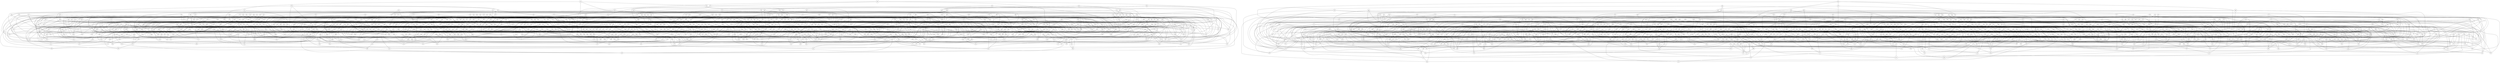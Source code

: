 graph {
    node [shape=circle];
    bxf -- {kzv tfz};
    pjp -- {lhx qmr bnb rhv kfj};
    kqk -- {gjl rpz};
    gpp -- {qfl xlv gtl kvz hbf};
    mfg -- {cqm mkr rkb};
    fkl -- {tpq ckj pss cdb};
    kzv -- {qns};
    dfd -- {lfl gdb};
    rhn -- {blk xkn kbp};
    gkz -- {lxk kns};
    czb -- {ddl};
    gxp -- {gmj zjb nsk rlg};
    tqc -- {kth kjg};
    hgg -- {kmc lld xtf};
    xdg -- {hvr vpv mdm spc};
    lrr -- {phm gdb};
    xrk -- {vxt xft sdj sxr};
    mdb -- {nxq};
    ghl -- {bfz ssn fdg};
    cnp -- {ktk pzv trt zdk};
    xvq -- {pqv rqg spn};
    mmk -- {gtf pdg};
    nvx -- {jbc};
    bjn -- {rbh};
    ksh -- {bld shz fnd};
    slq -- {xnd hkk sqh hch rls};
    hnk -- {hsl vbf jdn hhv};
    zfc -- {ktk hfk};
    kmc -- {bjn djs};
    djs -- {vbq};
    hvv -- {txb};
    nmz -- {dgr sdj};
    lll -- {bzx};
    msd -- {zhh rrn};
    dhv -- {kbk dxl vch xkq};
    pgn -- {mmg rnb};
    lqh -- {srm tml bjd};
    xpq -- {phn pzv};
    pgd -- {dft lzl gfq hdb pvk};
    crv -- {vrz hmf scj znq};
    nhf -- {xzp cbx pjg};
    dft -- {tph};
    jqn -- {vmz ttx cnr hxt};
    pxr -- {jgt zjb bsz zjm zgt};
    szp -- {vdl kbp};
    hqv -- {stm jgp trc};
    zjg -- {mnc zqt bmj drt};
    ngq -- {bzx cbx};
    cgp -- {khz};
    jdh -- {bzj dfn};
    scn -- {tmg kjk gvm xht};
    qdj -- {vdb lgv czz tcj hll};
    nsk -- {jkx zpl};
    zzt -- {hrc pxk bcb csl};
    msr -- {tmc};
    thc -- {qcl qfl txj};
    qpp -- {dht xkx vgh};
    qcm -- {lbm kql};
    nxl -- {hgg spc bjk};
    xnt -- {pkx gcd dlq qvg};
    ssp -- {fdl lvh kdp};
    rhv -- {gpb rql};
    hfn -- {jkx hrr};
    gtb -- {tzn pnb cck};
    mnb -- {nlv lrd pqv hzx};
    frj -- {szv qkt ngg rsn};
    dbn -- {ntb tnf};
    ssv -- {knt str lgn};
    tlx -- {thj xcm};
    kxv -- {bmg gch pgx};
    zgk -- {tzz tth dvh lcv};
    khf -- {kbk dpg skz};
    dbz -- {jdn};
    bzp -- {jhn zsr};
    cnj -- {nsg bjf lvh lbl};
    vgh -- {shp ssm cfj};
    xdm -- {rdx};
    gvs -- {bmh sms tfz};
    fsl -- {vzb fjz dbh stb};
    khg -- {qns gfq};
    qfg -- {mxf bxf gdc};
    ccf -- {smg bgh hrb krd};
    bgf -- {qhj bmz jbx zrx xpm};
    djr -- {qnd};
    khr -- {nvb hcm};
    xbr -- {ftb};
    pqj -- {zfl};
    lxk -- {nxq vdl};
    jfd -- {hrr gql};
    bjd -- {slp mpg rzx};
    txr -- {sfd};
    jzn -- {bjf znm khs qhz};
    mdg -- {qcm nxn bbk gnc};
    xfv -- {sfq fnd};
    zrp -- {pgx tgh};
    zmm -- {jsx kzp jxz csb gfb};
    jkp -- {dgr drx vdh hxs};
    chf -- {jcv dgb tlx};
    nqv -- {tml hrr shc kpn};
    qkp -- {dvd djr ggz kns bmm};
    zsj -- {mjd bkr jvd};
    sdk -- {nkk fnh hvv};
    rcl -- {pqj mvt skz};
    jkd -- {jhs bck xvf hdg};
    qbr -- {kjg};
    ltq -- {kms msj sqs hvb jqs};
    hpb -- {mmb};
    tmg -- {hzp cvv kcp};
    szh -- {txr qnv szq};
    srm -- {pms zpl};
    zqt -- {ddl};
    mhm -- {phn};
    nlv -- {mhd gfp};
    ppj -- {vqj fcf};
    fbc -- {vxz cjf xbr};
    kkh -- {cmz zmz rmc fjh jfq};
    qnc -- {ksl mdm bgf gml xxh};
    gfl -- {pvv djx msx bgc tsd};
    jch -- {sgx lzl xqx};
    dvp -- {xkx cfb glj qdr};
    ckf -- {mjc crd rql vpz};
    hsg -- {nbr hbr mbs};
    sqr -- {gjg kgb pcs jns mmk};
    nxm -- {cgl lxh};
    hng -- {sxr cfd hlz};
    pdj -- {phk rsz slr vgr};
    lmj -- {nvc bkh};
    bdl -- {xtl};
    fnk -- {vtn qnv frs cxt};
    jgb -- {cxs khg};
    nhg -- {qjf mqv};
    qcs -- {kbg xvd kjk ghm};
    mbd -- {zhs rjh xkr sxb jgc};
    bnf -- {fdl};
    tsf -- {qjj dcs jxl};
    lln -- {kvr dqk mjs};
    hcm -- {bdl};
    lhd -- {fjm kbp};
    xzq -- {vvx djs cph kdp};
    ffb -- {rcm vch};
    hhc -- {mjd hsh nsg};
    hbt -- {szv crf vgr cvt};
    vpd -- {rmf klj nxq lld};
    zfr -- {bmg rrs};
    zpt -- {hnf gxc bdp clq};
    jcn -- {scj lcf mvf zgh zql};
    ptt -- {mnx gfq};
    bkz -- {kcr hrn qsz zjp};
    bpm -- {kfm zml ztf bzj};
    rmr -- {hmq khm ntq};
    xqz -- {bfz};
    szd -- {pgm fcf nht ptt gtc};
    lvh -- {hct};
    fkr -- {gtb xft gvf};
    qff -- {fdr ftq};
    qzs -- {qdr};
    zlk -- {hdb khg mfg lqs lns};
    szn -- {ngq lck qmg};
    ndn -- {gbh vlq hch dht qcl vzk kgl};
    mpk -- {hrj};
    nbq -- {nbz};
    jjx -- {zxb};
    nrz -- {zpl mtq ccv nns};
    sdl -- {pcm xbf hxz};
    kgb -- {rtd};
    jpq -- {xvm};
    thq -- {jgd tvh ndp};
    cxf -- {zfr ggp};
    kms -- {kvz};
    bdp -- {jgp};
    lpt -- {bjd cvs rhn};
    tdf -- {gql jfd zhs xxh};
    jdx -- {dvd bmn nqd};
    bcp -- {kvq zvh qds qqp};
    sck -- {djx knh rqg dqk bfg};
    vhs -- {vct cvh};
    tks -- {sfd};
    pmd -- {thj qgk rqj tzm};
    zss -- {zjf sqh zdb};
    mhh -- {qfh znq};
    smf -- {bgl ckj ctq kcq};
    fsd -- {dbh blv rrn jqk};
    fgz -- {vxz};
    cng -- {lhd hgx xtv};
    cfz -- {tmc hlk};
    ndb -- {gqb dbn sdl psz};
    nns -- {zfg shf nmr};
    vgs -- {xss jpq cfl flk};
    qdz -- {hcp rzc rlr tmj};
    vrm -- {tht};
    lgj -- {nlb};
    qsn -- {lln brs zfc gfk};
    flk -- {zql};
    qbz -- {lhd cff qdc};
    tls -- {qtv};
    fqj -- {mlx svm psp bdf sjs};
    pss -- {cfb cfl lcm};
    xjt -- {vlq kkx};
    ddq -- {ctq qlv fxj mmc jtn};
    mtn -- {tgh mmb};
    gzs -- {zfg};
    ntz -- {bdf lcl fjm qkm};
    fdf -- {zkx vpv csk pxk};
    kgs -- {psh mpk phq bdl};
    hjh -- {ffd gbr pxz sfx};
    spn -- {knh ngm};
    ljl -- {rtp mnz};
    fqp -- {jxc};
    nvm -- {kbp mtq zzn jgt};
    mgp -- {zff ggz zmt hcf sqn znx};
    dgr -- {lck tsv};
    xjz -- {dft zdh cnt};
    lbs -- {cfz gdr};
    xvm -- {ctq jhh};
    srg -- {gfg ngm};
    qrt -- {nts pbg zgt czb};
    tjq -- {ggl fxd cvm};
    rlx -- {gbm brh qmn lxt};
    sss -- {lkr sjl};
    bxm -- {lcv tjr qtx};
    ghm -- {tsd sfq};
    crk -- {hzd xsj qcl};
    bzf -- {krp kns fpz};
    ddr -- {ztg zhg};
    szv -- {mpd szq};
    bld -- {czh msr};
    pxg -- {hfn rmr xfn khz};
    ntq -- {hcm vhf};
    pzl -- {llm nvl mvm rnb};
    hvr -- {thg psp gkx nxf};
    vsp -- {zbg shz znq mrf};
    hbf -- {gmp phm};
    dcq -- {pqg sgh pdf zrr fpt};
    nzz -- {mqr dqp mnz zrc};
    vgp -- {tbd chf xcs ssv};
    tbm -- {knh};
    vxs -- {qdr klh hch};
    jmg -- {clq tph lrr};
    nlf -- {vnq};
    hdb -- {hlv vbh};
    cvt -- {qzv cfj};
    ffg -- {jqq cfz czh bqd};
    hxg -- {dvm cck fgs hlp qjk};
    tph -- {glj};
    ndp -- {ddl lcl txt hqf};
    nbh -- {xzf qhp lnb};
    jhs -- {vdz};
    mxn -- {xtl flf zfq};
    dnf -- {rrs zff mjj};
    znq -- {ffd};
    znm -- {kxv kmj};
    jtd -- {trc htf hxt jgb};
    xds -- {prc vlb fxj};
    zvh -- {vcf};
    kgj -- {xvp mmz flx};
    gml -- {hrj};
    pcq -- {hvb crs};
    cjv -- {rbh};
    cxs -- {msj klk};
    tkc -- {rml bmz fxd};
    rds -- {srm fpq qbr dhd};
    mhz -- {nhg xkn xmb cfd};
    psl -- {lbl ljl qbz fkt};
    zvs -- {qmg lmr nvb};
    kkk -- {qls gkb cff};
    kcp -- {kbg};
    txn -- {mnc szp mqv qnm};
    fbp -- {sqz};
    cgb -- {qgk};
    djx -- {cqm nbz};
    dqm -- {cfd gmz qkp mzd};
    mcd -- {dfd nbh vcp zkk};
    gdc -- {qhm lnb gfp};
    lft -- {dvd lgv jkx gxk zfg};
    zsd -- {shq fgs hcf cjf xzp};
    dqp -- {nxq};
    pmm -- {gbh xqr gsd jgv};
    gqb -- {fvz blk pgc};
    thj -- {msj};
    gvm -- {txj mhd};
    gzn -- {mtn};
    dcn -- {ztg qll};
    hzz -- {kvr srh hjb nbr};
    zml -- {mmm skz ngg zfl};
    pqg -- {fvg kns};
    fmr -- {zfn ctq sxl};
    bgc -- {spj svq kgv};
    vdz -- {bjd};
    jsl -- {hhv cgb ngm pvv};
    gkx -- {bsz};
    psz -- {gql bhs bdl};
    rpv -- {tsv pgc};
    djf -- {kqk fvz mhr khr};
    xbq -- {cvn dfn mmk gxr};
    nxn -- {gdr gjp rvh};
    xnh -- {fdg hlk ssm};
    sqn -- {frx lnh};
    ztg -- {sjs};
    lnt -- {vbh gnc gxx tlx};
    mrh -- {cpt bbk vvh};
    dbm -- {qpv pxk kqk};
    qxf -- {zlp gpr tzz qjc pvm};
    sfx -- {vrz gtf};
    rms -- {qqp gcd zfq};
    jsx -- {csm pqj};
    djg -- {rbh dkm};
    bjh -- {lqh tqc tqf tml vng};
    mzd -- {vdh nqd dvh};
    qkg -- {spc gkm};
    ntj -- {shz};
    gxx -- {ntj};
    nvn -- {kcq rcp str spn};
    nxh -- {dgs mdm fml lhp xlp};
    jcd -- {pmr ckj hbf pqv};
    tnj -- {xvs sxc pkx tsv};
    fmv -- {klk ntj mkr};
    kgl -- {cfj pnm ncj};
    kjt -- {gcd bck ljl};
    zhk -- {fjz};
    vcd -- {ddr lhc vxt hdz txt hhc tkf};
    kck -- {pcc dxp hzx mhm};
    dpg -- {rcs};
    trm -- {tqc mqr qkg lbl};
    zrs -- {rnf kpd kpr};
    bpr -- {cjg crq bld};
    vqj -- {bmh};
    xbs -- {gkz};
    brh -- {nts};
    zrc -- {hng vjk};
    rrn -- {dvd hxs};
    snx -- {rqj sgx sjl zmf};
    mqv -- {zln};
    frn -- {zfr kpn tzn sdv xpv xsc};
    zjm -- {xxh qjk gnf};
    gsk -- {rlg};
    jkr -- {ngd mmc nxm jcv chc znq zbq mvf msq};
    jbn -- {thj dtd xkx};
    mbk -- {cmg zmt mpk glg rsv};
    hdg -- {ptq rzj mxt llv};
    vrz -- {xqz};
    hrb -- {fzl qch ghj};
    jjc -- {bql xkv tbj};
    sct -- {qns lfb ktk kld};
    qsm -- {cjf xlp zjb bxm rtv};
    qtx -- {qvg};
    rss -- {pkv};
    fjm -- {hct};
    gkb -- {bhs xpt slp};
    qsz -- {srg jck xbq gfq};
    mpg -- {qkm};
    kfm -- {xqx qxg};
    zgh -- {sqz gks};
    csk -- {zrr brm pnb};
    ghh -- {dzd sck jks ghl};
    cqr -- {fpz sxr gcd};
    cgd -- {vdh tjr brh};
    mmc -- {fcb pfc};
    jzj -- {kkx rdx bbk};
    cnx -- {pgl kkt hxs dkm};
    gnc -- {hkk hxq};
    ksp -- {xfb};
    pxk -- {blk jhf hsh ztg lvc};
    vhk -- {nnl svq nln gvm};
    hzr -- {xbr khz};
    crf -- {qgk drk};
    drt -- {vng gkm kzz czz ggz};
    srh -- {pcq};
    hmq -- {ckn rlg};
    qsh -- {vdz cmz cht};
    krp -- {nmp gnf};
    qjk -- {nnc};
    pvf -- {svt lnk mln hxb};
    smp -- {mjc ccv qxk jbx dbn};
    xlj -- {cgp fpj kkk};
    kmr -- {pjg srm};
    kfq -- {xsc};
    vhr -- {xvd szq trt vdk};
    qsj -- {sfx gxr hzd};
    cdv -- {djn hqv ctq rpp};
    jjt -- {rqj vlq gvs kqd};
    fdd -- {mjc qlh nxf};
    bqr -- {tjr kth};
    cnt -- {vqj qhp lrd llm};
    qhj -- {svm qnd};
    mjd -- {cvs sqn};
    hfv -- {bzf bxk};
    fdr -- {jxc};
    lhc -- {djg rhv nbk csl};
    mpd -- {qnv mhm jtm};
    rqj -- {sjl hch};
    bgg -- {xcm nzg gxx gfk bjt};
    mtx -- {fnj nns jfm lgv};
    fck -- {hsg vlt zkk};
    mgm -- {hfk dzd xzr};
    rnf -- {lkr ghg};
    rvg -- {gcd dvh dcn fvg rpv};
    mhf -- {rld cvn hxb};
    zff -- {hzj};
    vdk -- {vpp};
    hlv -- {dmm qzv mbs sfl};
    xrm -- {rzx};
    jhr -- {flk tsf tmc xrt};
    lfl -- {glj hzx tkl};
    vrk -- {xkn tcs};
    dgg -- {xbs gbm xgg thq};
    szj -- {cck qvg qxk txb czb};
    klh -- {ztq qlv qqj};
    tpm -- {nxv xmb kzz cmj};
    lnh -- {hxz};
    ccv -- {zln lcv srr};
    ppf -- {kfq ftb qbf xbf};
    xvs -- {pjx};
    fnj -- {zqt xmb hcf};
    sxb -- {txb vdz};
    vvj -- {mlh xvq zjp mrd};
    grq -- {lbl brm tml};
    hcs -- {sqh qgh zqv};
    fvt -- {ffb lln jpq cxt};
    thg -- {spk sgf zcb vvx jgc};
    crz -- {qjk jfm nlf cgd};
    xrf -- {zgk kkt jzn};
    trn -- {tjr rms dgc};
    nbr -- {csp xjt gdb};
    zmf -- {tcx};
    nkk -- {lkt};
    lgn -- {mcf msr mlh};
    tzm -- {szq zsr};
    mtp -- {zgt lpt glg zrp qxk};
    sdj -- {bsz gpb};
    rtd -- {srh jxl};
    jns -- {gfp kbk gcz};
    bvv -- {tmj xjt lzl pcc};
    psv -- {qrm pms lnl xtl};
    blt -- {htr mln fvq};
    mmb -- {slp glg qqx};
    jhq -- {fdr hzx dfd xkq};
    qhp -- {phn qpz xss};
    bvm -- {hxz bzx mqr nlf};
    zsr -- {tsd kfg};
    mjs -- {zjf};
    srq -- {dnp ksh kvz};
    pdg -- {bbk tks};
    bfr -- {bjf xpt lck xkv};
    bjf -- {gjl};
    hrc -- {tmq xfb};
    pfc -- {qzv bfz slr};
    bqv -- {nvt gdr};
    lmv -- {mpq fcb gmp};
    lhm -- {sqn hfn zsh sfp};
    ckn -- {nvb sgm};
    spk -- {mjc};
    jks -- {lfb};
    qxq -- {jtz vrp zdk tzf};
    tcj -- {pcm gch};
    nvl -- {dfn nvt mtb};
    jqq -- {llm lsm vbf};
    vbq -- {hsh fkt hdz};
    vmz -- {kpr gtf};
    tsd -- {zql cpt};
    gxr -- {dqk};
    fvq -- {dnp xqn};
    dlq -- {jjm gbm mjc pbd};
    jgd -- {spc lll lhc};
    jjm -- {zcg};
    bvp -- {lqh xzp tht gmz};
    pld -- {bsb qlh vfr smx};
    xfn -- {bck};
    kvd -- {rmg dsf qnv lmc lbr};
    sfl -- {dnp};
    msf -- {bgm dxl xgv};
    dgs -- {xxh vxt};
    qjj -- {bmh};
    rtv -- {bck qbr zfg gml};
    jvd -- {rml};
    xvj -- {hzd knd tcp bxv};
    bmm -- {gzs nmz gsk};
    lkt -- {fml};
    fxp -- {gtb mmz zsd tkf};
    bjk -- {gjl fvx sts dhn};
    dsf -- {vcp};
    zzk -- {dtc nlv};
    vqq -- {sjm mpk vdh};
    xkh -- {bzp qzs tfx};
    csp -- {dbf zxq cqm trt};
    pfj -- {trn lxt stc qmg};
    vsm -- {kct knh mjs kzv};
    ggx -- {jbc};
    xpt -- {fxd tgh};
    zxn -- {ghs lqf djs};
    mtq -- {hnr mdb nrg zkx};
    zlp -- {hxs zfq pjx};
    xft -- {vdl};
    bpf -- {mgd xzr lgj rsz sqh};
    tqf -- {mgt sjs};
    mtb -- {shz};
    zcb -- {crd};
    lhp -- {trx fqz rjh};
    lpp -- {pbg zxj zfq txt};
    ksl -- {vqq nbk};
    nqd -- {gql};
    qtv -- {dbz skz};
    bck -- {hpv};
    gch -- {jvd};
    fvx -- {fjz bmg xrm};
    hmf -- {klk bxv};
    pbg -- {pdf nrg};
    mhc -- {hsl jdh gpc xvd};
    xtn -- {tjx mrd hkk szc};
    nmr -- {vbn};
    fcl -- {fnh hlz djf hcm sgh};
    kgt -- {pzv};
    pmc -- {nvc pkd rpv bql fqz};
    qdc -- {jgc hpb kfq hzq cph};
    srl -- {bmn czb};
    bmz -- {zrp};
    tvh -- {qbr};
    cff -- {zth mqr};
    clq -- {ngd sfq bbk xkq};
    ctz -- {vpz gnz tnh};
    sts -- {qjf xpm khr};
    hsc -- {hxb dqf lqs vch};
    bgm -- {pqv kfb};
    gbf -- {nmp tkc};
    lnl -- {zpl rtp mjj hlz};
    dxj -- {hrn pzv};
    kqd -- {cfz lfl};
    kpd -- {rrg mmq};
    jtz -- {crs njt rsn};
    qrb -- {bxf mrh lrd qns};
    hqk -- {vrm lxg hvh lck};
    cfc -- {lmr zhs qls nmr};
    gfb -- {zxb};
    mvf -- {pzv dzv};
    mvt -- {dbz mnx vkx hrn};
    xss -- {gdb csm};
    xcm -- {gpc};
    jln -- {bdf qtx ttd nvc};
    gsp -- {bck lxk hlz mnz};
    cvs -- {xvp};
    ncd -- {xbj jdn};
    clm -- {hgx qjf kqr nzz};
    tth -- {tgp hfv srl qvr bgt};
    rrc -- {hdz zsj vng kns};
    dfm -- {bkh zgm xvp};
    rtp -- {gkx};
    hlp -- {bmg qrm zsj};
    pms -- {blk};
    lkr -- {gjg};
    nht -- {gtc};
    tvf -- {cfj hpj vlt msj};
    rpp -- {cvc};
    cmg -- {mqs nts snc xlj jgt};
    pkv -- {hfk};
    tjz -- {khs hlp cmj znm};
    jbh -- {sfl zhv rcm};
    qms -- {zfm zzk gtl xdm lnk};
    srr -- {ghs rmf};
    kjd -- {dqk djq};
    tbd -- {xlv vqh kms};
    zjb -- {nvc};
    jvr -- {vqh ksf dsq};
    rcr -- {xkh xnd};
    kcc -- {dnv jsx pgn};
    xzr -- {gsd tks};
    gfr -- {tbj qnd hqf hfv zgm};
    tbl -- {lpq czn mns vhs};
    kql -- {lkr sfq vmn};
    mcq -- {jgt ddr zvh cmz};
    bdj -- {dfd gfb jsm};
    rqh -- {pbj kct};
    mml -- {tls mvm cxs fdg};
    jcv -- {dgb bdp};
    dqf -- {tff fzl};
    csq -- {fpz vbn gcd mdb};
    fqz -- {vzb nnc};
    txh -- {dbh xtv};
    tlj -- {cxf rxt};
    tzn -- {mpg};
    vng -- {pkd};
    jfq -- {mlx gkb tqf kqq zcg};
    vpv -- {mjc};
    rdg -- {zgm bkr brm jcj};
    gjr -- {hvr fkt jjc bcb hnr};
    dgp -- {fkt txh qmn};
    cmj -- {kmr qpl};
    pdb -- {vmd prv hnr};
    frf -- {xmp};
    lnz -- {zhk};
    cjm -- {ksl ckn ngq pfj};
    fdl -- {zjb};
    tcp -- {lbs vmz cjg};
    rrx -- {zxq jdv tgn};
    gsl -- {xvp cbx czn lgt};
    stc -- {tcs plb lnz};
    dbh -- {sjm};
    mdk -- {pvv};
    xsc -- {gvn};
    rrg -- {gxc rkg};
    mmf -- {dgc rlg svm ssp};
    blr -- {phk bfg fbp jtm};
    jtr -- {vjb nbr pvk pzv hjb};
    fch -- {pjg ndb gkz cfd};
    mnc -- {nvb};
    sfj -- {vct vdb bqr txt};
    dsq -- {jhh};
    dvb -- {gpb cht pvm jbx};
    rcx -- {xzr xjd tbd gbh xbt};
    cdf -- {trn xzp drt brm};
    xfb -- {fxd qjf};
    kdp -- {mpg qfs};
    hhv -- {csm jxl};
    vgr -- {zxl cvv};
    vpp -- {flk};
    qrx -- {ctq kfg hxb};
    nxv -- {vnq bnb lsc};
    rsn -- {cvv jdh};
    mlx -- {tgp};
    xjc -- {rpz cbx xsc hcf};
    mgc -- {bgm lmv shz};
    hzd -- {fps};
    kdc -- {vrz nmm mhh};
    crd -- {vnq spk};
    nlc -- {fcb cvc gbr pxz thj};
    llv -- {khm qxk qlh};
    shl -- {trc vjq gfp ffd};
    cxt -- {tcp};
    ths -- {slr ssn crs mtb};
    kld -- {qch qnv};
    kdj -- {msr zrs rrx ttx};
    ngm -- {zql};
    xpv -- {xmb dvm};
    vjb -- {cgl jsl jck pqj};
    hsh -- {gzs};
    sdv -- {gdd bmn zmt gsk};
    fnx -- {szx qpz crq jks};
    xcs -- {kjk rmg xbj};
    vhf -- {rzx};
    bdd -- {rkb};
    str -- {xfv};
    kbf -- {zth gpb vrm};
    nth -- {rxt cph cjv brh xkn};
    jqk -- {djr rtp sgm};
    qnh -- {csm rpp pcc sdf xbj kct hcp};
    mdm -- {nrg};
    hbp -- {zfl qdr};
    mtv -- {hcm tvh khz zjm};
    fpj -- {kjg gtb lqf};
    ncj -- {crq tmj hrn mmg};
    mrf -- {gfb lfl svs};
    kvr -- {bfg jss};
    rzc -- {fdg ghj};
    ttx -- {fbp ftq};
    tdr -- {zvs plb shx gjl ctz};
    vzh -- {tsv ggl pqg bnf};
    jkh -- {ksf phn zdh};
    pzr -- {qsn xsr klk xgv dsx};
    jgm -- {tnf cng jkx tsv};
    bgv -- {tsb zkx nqd qqx};
    rnd -- {chc lrh tzf ggf llm};
    zzn -- {dgc sxb jkx};
    kgv -- {lrr mhm qcm};
    hfb -- {rnb nvx};
    sfp -- {fgs ntq qbf lnz jjm};
    xsr -- {sss kqd msx hkk bzj};
    rlj -- {kgt gfg vdk};
    fjz -- {nlf};
    pdf -- {vmd};
    btx -- {kvq klj rzj bgt};
    rrq -- {bzj dsq dsf};
    nzp -- {lbm sms kkx};
    ckh -- {gsk xlp kmc gbf dhn};
    rcm -- {zql kgt bxv};
    hzq -- {djr};
    zvb -- {mkn bcb tlj ddl};
    kzt -- {czb drt tcs rrc};
    zxq -- {ghk};
    kvq -- {vmd};
    lbr -- {ppj jrk jtk};
    hjb -- {ksf qpz};
    frs -- {ndl ppj zdh cgb dsx};
    lcm -- {kjd dft};
    gbh -- {jgb};
    bkh -- {qjc pbd};
    nmm -- {brs nvx qch};
    bmh -- {xsj};
    rmc -- {pgx ksp vpz};
    ksr -- {cph dvm nxf bnf};
    mjj -- {gnz zjb};
    jfb -- {qhj gsk rmf};
    jxz -- {dxp};
    bzg -- {jbh gvm xgv jtm};
    glp -- {nbz kcq};
    qjc -- {vnq vhf qqp};
    jft -- {mqs xmp fdl};
    ftq -- {jdn};
    bxv -- {gxc lfb};
    bzm -- {xdd gjp hvb gvs};
    glv -- {kvq hpv gdd fbc};
    cnr -- {jjx qch ggx cfb fvq xmr};
    scj -- {vpp skz};
    rtk -- {vcp mfg xmr rsn};
    vnq -- {lgr};
    dfn -- {dzv sfd};
    hxq -- {vzk dxj spn kpr};
    mln -- {ddb};
    rqg -- {rcs};
    lxt -- {kfj bmz};
    ghr -- {gzn gnz zcb vsj};
    sbp -- {xds mml phn dxp};
    sgh -- {hrj jln};
    pnb -- {gdd};
    gph -- {tsb gtb snc nlf};
    xhp -- {dmm zfm llr hfk};
    qhz -- {qlh kqz zpl};
    sgf -- {xbs jcj hzq qbf};
    njt -- {gfg pjn};
    xzf -- {hsl zjp djq};
    zth -- {zhk};
    bcb -- {czb};
    gvf -- {ntb};
    zhs -- {rmf};
    dhn -- {lnh sjm sqv};
    vfk -- {mkr bqd};
    xzs -- {kld zmm zgh};
    svq -- {mkr};
    trt -- {sqx};
    qhl -- {bgd kft zqv rcp zxq};
    bjt -- {sfq vfk nxn qfg pgn};
    fcr -- {gtc kpr bgm szd};
    lqf -- {lhx};
    kft -- {xnd};
    knt -- {jgp sqz};
    vxz -- {rsv};
    vtn -- {rrq trc bdp dcs jcs};
    rxn -- {jln xkr pgx};
    tmf -- {ksf nmb hkv rdx};
    sms -- {gdb vbf};
    tsc -- {nbq zmm kcc dqk ljm};
    nnc -- {shf blg psp};
    blg -- {lmr rxt qls};
    xqn -- {fbp mmm};
    bzx -- {dvh};
    spj -- {ghj hxb njr};
    ljm -- {xdm rmg jhr};
    ggp -- {hxz prv};
    szl -- {qtv mrh xsj dsx nnj mhh};
    ggf -- {kdl svq gdc hcs sjl zxb};
    glt -- {mhd};
    bbf -- {qpz tkl rpp ggb kft};
    ncv -- {tvh gmj xpm kfj};
    bsm -- {qnd kqz bdf};
    kcz -- {bdp vrp qgk klh};
    gzz -- {jtn tpq txj mtb};
    tft -- {xkr bsz cbx kth};
    mff -- {dnf xcf gnr kvq tcj msd};
    qds -- {pkd fdd sdj ngq};
    fll -- {nfb lnb xnd rdc};
    hnf -- {kqg scj};
    xhz -- {svm jfm fnh zmt};
    mmm -- {cfj lkr};
    mmq -- {crs jdv};
    hcp -- {mvf};
    mbs -- {hfh bqd qgh jjx};
    mns -- {hzj qrf};
    xxq -- {lpd vdz ggl zsg dqp};
    gdk -- {cgl pcs qrx mrd};
    spc -- {bql tfn hvv};
    dnv -- {zbg rqh jsg};
    msq -- {vbg zfc htr};
    dbf -- {rqh kvr ghk};
    xkv -- {gvf};
    ghs -- {tbr ksp vdl xlp};
    vxq -- {zxq cvn hrb gpp};
    lcf -- {bqv hpj smg};
    dvv -- {kcp kqg tgn xbt};
    xgg -- {lhx mdb};
    lcl -- {hxs tht};
    rbs -- {srq vmn tfz jpq tpq tfx};
    tff -- {gtf ngd kfg mln};
    qks -- {zhg gkx tkc vcf};
    bfg -- {vbg};
    cvh -- {xkv};
    pqq -- {llr gtl};
    hhh -- {lvh tcs djg khk};
    tmx -- {sqx tpq tkl};
    chx -- {csk gzn mcq tqf};
    jpl -- {fml jft smx qvr};
    fbx -- {rrc mdb xrm hgx};
    dgm -- {qzv ncd};
    gnr -- {rzj};
    vdg -- {cvt blt mlp prc};
    psp -- {bnb};
    pgk -- {nsg};
    nss -- {hxt tcx fmz ssn};
    lld -- {kjg};
    vdb -- {vrk czb};
    zxj -- {jhs dvm};
    knd -- {kct qpz};
    pmt -- {lbs fps pcq dzd};
    dhd -- {sgm psz kqr};
    tht -- {xzp};
    qxk -- {pgk sxc};
    rmf -- {zmz};
    qls -- {zhh};
    ttj -- {tgh jdx bqr gzn};
    stb -- {lmj qmn zff cxf};
    dxb -- {nfb jbn cfj str};
    pkb -- {bql xbf jcj};
    dck -- {zxb mjs mvm};
    kqq -- {nsk jpl};
    kkx -- {glt};
    psh -- {cfd};
    vfr -- {nhf ttd qfs};
    mlp -- {mhd xrt sfl};
    qmn -- {xvs};
    tcx -- {jth};
    bms -- {sgx ghg nfb pjn};
    lrh -- {zxb jxl glp};
    jsg -- {jks tmc};
    drx -- {vsj tsb hqf gnz};
    glg -- {trx};
    snc -- {zqt};
    kdg -- {rzj zhg hvh kkv};
    plb -- {srm frf};
    bmj -- {fjh};
    bgd -- {dvp};
    zdk -- {dnp};
    gpc -- {dzv jxc};
    blv -- {jpl mmj bzx};
    ksd -- {hpj qff pmt xdm vxs};
    ztp -- {qrb qfl ggf nht};
    jhf -- {psh zsg jjm};
    fcb -- {sqz qff};
    vlt -- {njr};
    qll -- {tjr};
    kkv -- {gkz bsz};
    jfm -- {pbd};
    mjn -- {tcs vrk};
    zrx -- {mdb dfm vdz shx};
    gkp -- {fvg hrc hct kqq nmz};
    brm -- {tht};
    hms -- {shx gxk qpv xpv};
    cmz -- {qrf};
    gdd -- {hdz};
    cvm -- {gvf lgr};
    jcs -- {mmq rkb zkk};
    hbr -- {szq hbp jhn};
    mkz -- {nbk pbd zxj zjm};
    lkj -- {crq jqs bqv dcs};
    szx -- {rdx zdb};
    bsb -- {rms rrs};
    ggb -- {pnm cdb dbz};
    nlh -- {jdh lfl rkg};
    gvn -- {rzx};
    pcs -- {ksh nnj};
    mcf -- {vqj};
    sgm -- {kth pms};
    gmz -- {nqc pgk};
    mxr -- {bgd rrg cst stm};
    llm -- {jtn dgb};
    sch -- {rld tkl xzr dxj jxc};
    dgc -- {lld};
    rbr -- {mjn gbf ntb fbc};
    qrs -- {htr tzf szd kzv};
    rsz -- {cst scj};
    rnc -- {hlp hfz nqd sjm};
    cck -- {tkf};
    hzt -- {hch rcr gxx lxh};
    shq -- {cvs pdb hvh};
    dcm -- {xkr pcm mjj mqs pgk};
    gkm -- {dxc};
    hlk -- {pjn lqs};
    rmg -- {hfk};
    kzp -- {llr lbm mmg};
    sjl -- {txr};
    tnh -- {qll zrr gqc};
    sxl -- {tgc kbk};
    qrm -- {kqz};
    qvr -- {szp xft};
    shc -- {brf txh fgz pgx};
    skz -- {brs};
    shf -- {zjb};
    zsh -- {jbx lxk lfs};
    kqg -- {jgv xqz fps};
    rcs -- {lnk};
    qbf -- {xmp};
    xbt -- {rcs};
    pxz -- {jmg sqs};
    nfr -- {khf qjj msx fmv};
    gnf -- {mtn cbx};
    qbk -- {bqr bxk xvf bmj};
    jxl -- {bdd};
    cst -- {tmx dsx};
    lfb -- {jck};
    lsm -- {zqv stm xrt xfv};
    sdf -- {svt hfb};
    sfq -- {kfb stm zql};
    shx -- {vsj};
    zfn -- {kvr gfk srg};
    frx -- {hpv bgt};
    vjk -- {cjv dvd};
    pgc -- {xmp pjg};
    nbv -- {czz zxn nhg lcp lgr};
    hkv -- {fnx kft gxr};
    ftj -- {msx mhh vrz smg};
    kdl -- {vlq lbm bdd};
    cjg -- {zdb};
    ktk -- {tbm};
    rsv -- {gjl lgv};
    zrr -- {cjf tgh};
    tfn -- {blk dgs fpq};
    dkm -- {bnb zvh qrf fxd};
    vvx -- {qrf vhf};
    jbx -- {fjh};
    tpq -- {tfx bqd};
    qmr -- {tzn fgk bkh};
    vbh -- {llr zhv mxp cjg};
    tjx -- {vpg kvz};
    kzz -- {zjb pdf};
    dxl -- {ngg};
    gmp -- {dpg ddb};
    zhg -- {ggl vrm};
    khk -- {qpv bjn znx kvq};
    lzz -- {vfk hfk nnj cxt};
    qgt -- {kpd xjz jsg tls};
    zcg -- {flf brm};
    pgl -- {xgg cgp vcf};
    dsp -- {mgd dpg ggf rss glt};
    kkt -- {vmd};
    qgh -- {xcm xdd};
    ptq -- {ftb zln jpn};
    szq -- {ftq};
    vbf -- {gtc};
    lbf -- {kkk qmn hvr lmr mmz};
    bnh -- {kgt fps vcx thj};
    smx -- {lmj ggp lqh};
    ztq -- {phn dgm lfl};
    rsj -- {rss brs lrr};
    jpn -- {frf dgp qnd};
    vsj -- {gqc};
    fzl -- {mvt pnm};
    mhr -- {ksp qnm tbj};
    lnd -- {vpg bgd rtd lnk rnf zzl};
    rbx -- {zrc bck lnh kfq};
    fxj -- {glj zmf};
    kbg -- {jpq fqp lcm gfk zss hfb};
    cvn -- {kzv jbc};
    kpn -- {bkr sxc};
    nln -- {vpg htr};
    rnb -- {jth};
    njm -- {lll czn hpv vsj};
    fsc -- {ttk scj djq glp mhf};
    jss -- {rqg kjd};
    txt -- {hll};
    gvx -- {czz ngq qds bxk};
    dcs -- {cpt};
    zzl -- {jsm mdk};
    pkd -- {gkz};
    hvb -- {shp xqz};
    dvz -- {xvs ttd ggz xfn};
    vrp -- {lzl nzp};
    cfl -- {sss mdk dtd};
    rdq -- {hrc khm fkr lkt};
    nts -- {dvh};
    vkp -- {qfl nmm zrs rqh};
    ssn -- {tks qzs};
    ffc -- {rcr cvc jbh rlr pkv xhp zfm};
    dmm -- {gfq szx};
    vjz -- {fml xbs fnh fxd};
    cht -- {bkr zhk};
    xtf -- {lpq xbr qkm};
    phq -- {hpb hvv qpl};
    msv -- {lsc cgp pdb cbx};
    ngc -- {pcc xbj};
    bsf -- {pjp cvh gbm cmj};
    prv -- {kjg};
    txj -- {qgk pjn};
    ttk -- {vmn ktk tgc};
    fmt -- {cjg mcf gxc};
    mkn -- {jgc vpv qkg sxr mjd};
    nzg -- {dfn ptt ffb};
    krd -- {scj lbs rlj kdc};
    jnz -- {jvr xsj ztf mrd};
    qkq -- {xzs qpp kqb tpq};
    ggq -- {tjr lhc mlx vcg};
    htf -- {kbk xds};
    vdc -- {csl lvh prv bxk};
    czn -- {zhh};
    vxt -- {pjx};
    mxt -- {djr};
    fpd -- {nsg lsc khz bvm};
    dzs -- {hmq nqc kqz bxm};
    cvv -- {xqx vpg};
    vbn -- {lcv tbj};
    lvc -- {cmj lgt tbj pjg};
    ksv -- {phm vqh pgm gdr};
    sqv -- {krp prv mpg};
    szc -- {bfz sqx cvv};
    txb -- {vnq};
    qhv -- {zmf bms ckj ncd kfm fmz kbg};
    rls -- {lln msr gcv};
    snm -- {kjt xpm rxn bkr};
    hjl -- {rlr nnl ngc glt qff};
    pvm -- {mxt};
    zmz -- {vct};
    vvh -- {gtl xkx shp};
    brs -- {qfh};
    gbr -- {qqj fnd qff};
    xht -- {hlk rmg fmt};
    lpd -- {smc vxz kmj};
    mnx -- {jtn};
    nnl -- {gsd lqs};
    vzk -- {pkv lxh};
    hfz -- {sjs khm vhs};
    lnj -- {qfs gvn rlx zth};
    vjq -- {lxh ghk njt};
    zbg -- {tbm hcp};
    vlf -- {zss ghk phm xxs tmc};
    vqt -- {bnf hct lsc txh};
    nlb -- {fzl fqp hfh};
    zhv -- {jhn};
    zjp -- {sqx};
    qqj -- {rcl zdb};
    chc -- {njr lbs};
    bjl -- {nxl xvp zhh stv};
    gcz -- {dck str mpq};
    gmj -- {gnf qqx sdj bjn};
    sqs -- {zzl vcp};
    hbd -- {lfl xkx jth rcp vkx};
    klj -- {lcp zmz};
    jhp -- {pgx szn dvm gnr};
    qqp -- {rml};
    qgk -- {jtm};
    bgx -- {jgb cdv xpq kfg crf fmr};
    pkx -- {lcp};
    ljs -- {mgt dfm dgp gdd};
    gxt -- {bnf bsb szp mmj};
    xvf -- {gvn};
    xlx -- {hzq slp jfb npf snc zln};
    gcv -- {kcq mmg djn};
    xcf -- {kkv bsz flx bkr};
    csb -- {dsf qcm gdb};
    fgk -- {bmg fvz xtv};
    pgm -- {djq kms};
    vmr -- {nbq jzj pqq ddb ngc};
    xvd -- {dxl};
    slr -- {xdd};
    qhm -- {dgb tsf zfl njt};
    lpq -- {srr hvv};
    xtl -- {bsz};
    jcj -- {qvg dxc};
    vch -- {hqv};
    lxg -- {zfg xrm flf jfd};
    ffd -- {dzd};
    drk -- {nln zzk cfb};
    sqc -- {qlv mpq nnl ggb};
    cqm -- {dzv};
    dtv -- {qpp shp jcv xvm};
    gcn -- {lgj qsj hcs qcl};
    zkk -- {nvt};
    smc -- {frx jln lqf};
    bsj -- {jhn sch pvk xlv nxm lbs mxf};
    fpt -- {vzb mns lfs fgz};
    vzb -- {tcs qpl};
    vkx -- {vqh xqx jhh};
    qnm -- {jhs hzr};
    jrk -- {bpr thc msf kgb rkb};
    ttd -- {mxt cvm};
    stv -- {tqf mqv khr};
    fvg -- {fjh};
    nrg -- {hrj};
    rjh -- {qkm};
    lns -- {srh rzc jxz};
    rld -- {fqp lgn kpr gsd};
    phk -- {fnd kcp};
    tmq -- {pgx dcn};
    lng -- {nht ksd dft hvb};
    mlh -- {vlb cpt zjf tfz};
    vlx -- {htf qfh tsf kcc jtn tzf};
    rkg -- {lnb jgp};
    ztf -- {lnb ghl};
    vbg -- {gjg};
    fcf -- {vqj kvz};
    qxg -- {xmr csm ghm};
    tml -- {dps};
    hxt -- {klk};
    qkt -- {mcf vrp dtd vmn};
    bgh -- {qjj tls ctq qfh};
    jsm -- {pcc};
    djn -- {jck dht fnd vpp};
    dzd -- {mnx};
    kqr -- {frf dps};
    svt -- {dzv gfg};
    dtc -- {mjs zhv jdn};
    tqj -- {pkx hrr flf vcf};
    crg -- {qrm kkt mnc fvz hqf};
    tzz -- {psh lgr};
    txs -- {dzs mtq cqr vct};
    rvh -- {tgc tfx mkr};
    mxf -- {pqq dzd};
    tgn -- {vcp ntj rss};
    tvz -- {pbd nhf qtx sdk};
    hrg -- {lxh zfm jxz nnj};
    mgt -- {kjg qqx};
    pmr -- {ghg ggx};
    bxk -- {tmq};
    xqr -- {hnf dmm zxb};
    hll -- {mxn cph};
    flx -- {cjv bmn};
    lfs -- {tjq txh qpl};
    pfx -- {kqr nxf mdb lgt};
    brj -- {zln pfx gqc kfj};
    kpr -- {spn ssm};
    jrh -- {vjk pkb psh ftb};
    vcx -- {jhq jqs kfb};
    trx -- {bmn vhf};
    xdd -- {tbm gdr};
    rlr -- {pzl};
    ckj -- {dnp};
    tkf -- {bmj};
    xrn -- {xxs gks ngg rkg smg};
    pvk -- {jtn};
    zgt -- {ntb};
    cgl -- {hfh sxl};
    npf -- {sgm sxc};
    zbq -- {bzj nvx tjx zfl};
    tgc -- {bdd};
    rql -- {fgs ttd};
    nmb -- {bdj vlb lbm};
    znx -- {mmz xrm};
    zqv -- {crk};
    kcr -- {mgm jhh rqg};
    gmk -- {mxf xpq jgv kjk};
    zdh -- {jdv};
    mxp -- {dgm sfd mrh};
    tbr -- {bjd vpz nkk};
    mmj -- {xfn xsc};
    sxv -- {hmf pqv rsj vkx};
    gtf -- {kbk};
    fpq -- {bql zhh};
    hpj -- {hfh pnm mrd};
    gks -- {jkh jbc};
    mpq -- {hxb};
    gxk -- {hpb gml xbr};
    mgd -- {nbq cgb dgb jdh};
    cmc -- {jch ndl jdv srg};
    svs -- {llm ngd xkx nlh};
    rpz -- {nmp lsc};
    jqs -- {zdk};
    bhs -- {hgx};
    lcp -- {xmp xvf lnz};
    xmr -- {kjd jjx};
    lmc -- {kgb dsq bzp lgj};
    dht -- {dxp};
    dps -- {qfs mjc};
    jtk -- {ghg mgc gjg};
    xjd -- {lrd cfz tzm};
    bgl -- {jsm xzf prc};
    mqr -- {zkx};
    rdc -- {nvt nbz jss};
    zxl -- {vlt ssm kcq kfb vbg};
    fmz -- {hbp fps};
    jbj -- {nqv tlj cvh msd xrf};
    ndl -- {lqs ggx};
    xbj -- {xgv};
    qmg -- {nmr mjn};
    gpr -- {qnd mnc lll};
    hsl -- {tmj xnh};
    khs -- {rql dvm};
    kqb -- {xmr sdf tls};
    pcm -- {mnz};
    gjp -- {nbz jth qzs};
    xtv -- {rjh};
    zhz -- {fdr xbt szh vlb prc sfd};
    czj -- {kbf zcb gch kgj hzr pvm};
    bgt -- {cjv gqc tzn};
    sdh -- {fgk mtn jvd hrc};
    rcp -- {kjd};
    rxt -- {gnr kqz};
    kjk -- {tph pmr};
    jgv -- {cvc};
    mqs -- {npf fjm};
    nbk -- {bhs};
    zsg -- {pgx tsb};
    tgp -- {qpv gkm};
    hzp -- {xqn ghj xlv xzs};
    czh -- {jtn ddb ggx};
    gfk -- {knd};
    vcg -- {qll flf fpz};
    rph -- {jjc cng srm zgm};
    nqc -- {vqq jgt};
    pbj -- {vdk txr dtd};
    gnm -- {spj pmd pdg fck};
    cdb -- {bdd tmc};
    dxc -- {pms rml};
    hzj -- {lgt pjx};
    hnr -- {srl lbl};
    sgx -- {xkq};
    fdg -- {mdk njr};
    brf -- {fgz dqp nmp kgs};
    tnf -- {csl rrs rbh};
    sds -- {pgl nkk lhx};
    qvg -- {lkt};
    xnd -- {knt mvm};
    fxz -- {qlv pgm nfb xrt bzp};
    xxs -- {snx lxh};
    pxh -- {zjf tcx pvv dtd};
    cxd -- {dbm qsh shf pnb sdj};
    npl -- {ljs spk grq bsm mtv};
    xbf -- {cfd kmr};
    kmj -- {gzs hvh};
}